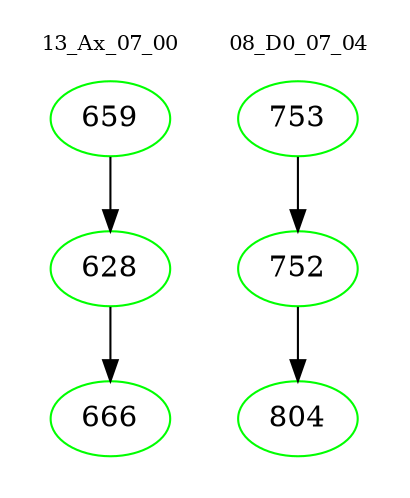 digraph{
subgraph cluster_0 {
color = white
label = "13_Ax_07_00";
fontsize=10;
T0_659 [label="659", color="green"]
T0_659 -> T0_628 [color="black"]
T0_628 [label="628", color="green"]
T0_628 -> T0_666 [color="black"]
T0_666 [label="666", color="green"]
}
subgraph cluster_1 {
color = white
label = "08_D0_07_04";
fontsize=10;
T1_753 [label="753", color="green"]
T1_753 -> T1_752 [color="black"]
T1_752 [label="752", color="green"]
T1_752 -> T1_804 [color="black"]
T1_804 [label="804", color="green"]
}
}
